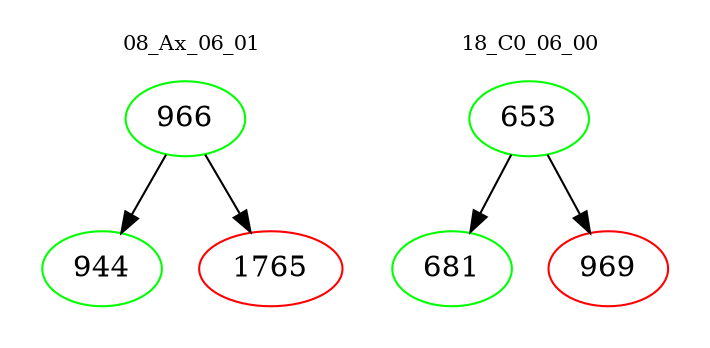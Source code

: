digraph{
subgraph cluster_0 {
color = white
label = "08_Ax_06_01";
fontsize=10;
T0_966 [label="966", color="green"]
T0_966 -> T0_944 [color="black"]
T0_944 [label="944", color="green"]
T0_966 -> T0_1765 [color="black"]
T0_1765 [label="1765", color="red"]
}
subgraph cluster_1 {
color = white
label = "18_C0_06_00";
fontsize=10;
T1_653 [label="653", color="green"]
T1_653 -> T1_681 [color="black"]
T1_681 [label="681", color="green"]
T1_653 -> T1_969 [color="black"]
T1_969 [label="969", color="red"]
}
}
